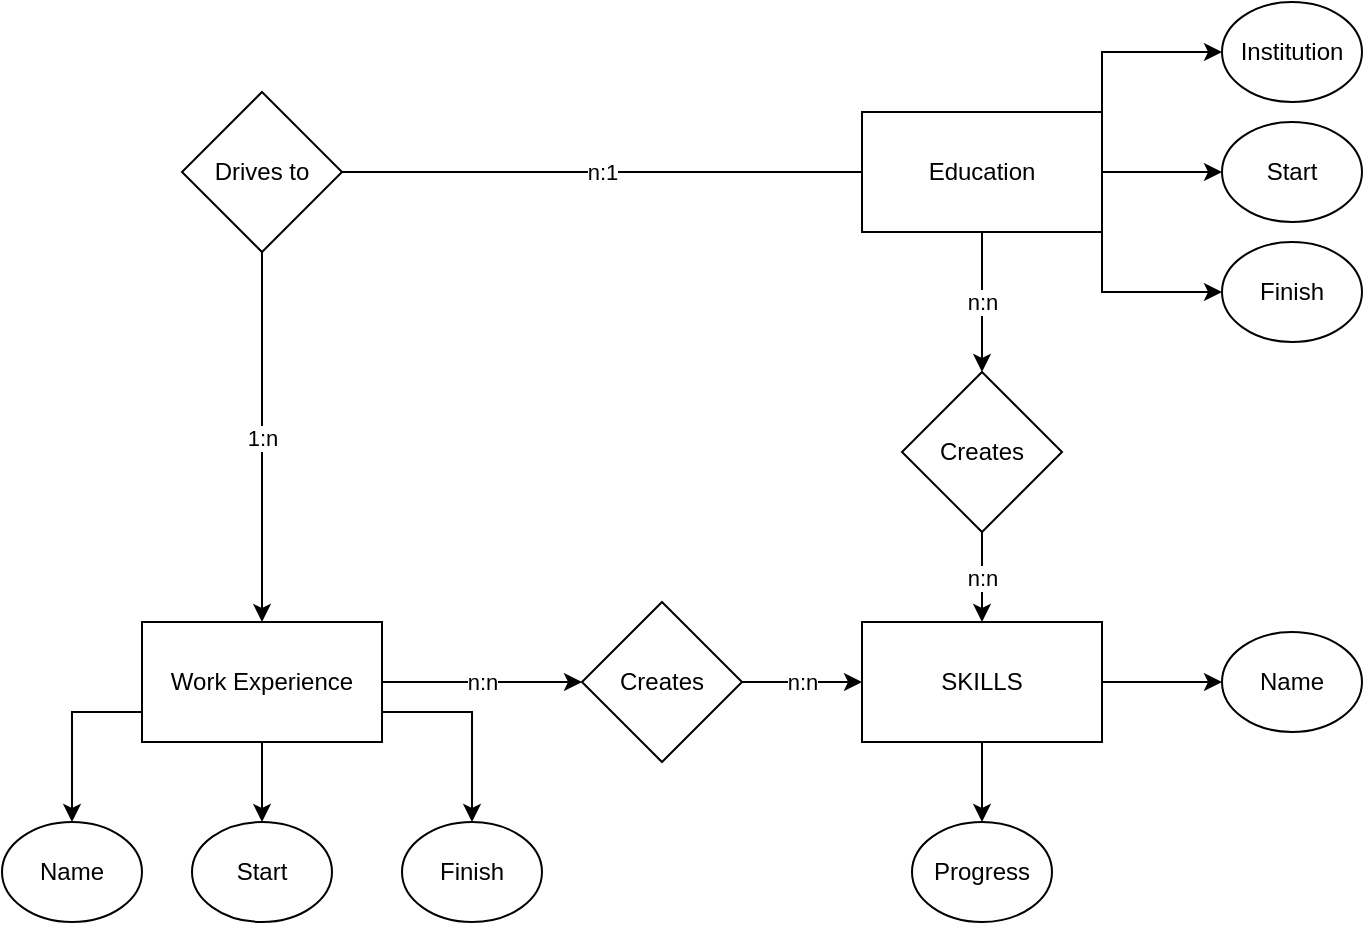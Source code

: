 <mxfile version="20.8.8" type="device"><diagram id="C5RBs43oDa-KdzZeNtuy" name="Page-1"><mxGraphModel dx="710" dy="535" grid="1" gridSize="10" guides="1" tooltips="1" connect="1" arrows="1" fold="1" page="1" pageScale="1" pageWidth="827" pageHeight="1169" math="0" shadow="0"><root><mxCell id="WIyWlLk6GJQsqaUBKTNV-0"/><mxCell id="WIyWlLk6GJQsqaUBKTNV-1" parent="WIyWlLk6GJQsqaUBKTNV-0"/><mxCell id="yeykZF1ZQmrk7Ex9_qYG-16" value="" style="edgeStyle=orthogonalEdgeStyle;rounded=0;orthogonalLoop=1;jettySize=auto;html=1;entryX=0;entryY=0.5;entryDx=0;entryDy=0;exitX=1;exitY=0;exitDx=0;exitDy=0;" parent="WIyWlLk6GJQsqaUBKTNV-1" source="yeykZF1ZQmrk7Ex9_qYG-0" target="yeykZF1ZQmrk7Ex9_qYG-4" edge="1"><mxGeometry relative="1" as="geometry"/></mxCell><mxCell id="yeykZF1ZQmrk7Ex9_qYG-17" value="" style="edgeStyle=orthogonalEdgeStyle;rounded=0;orthogonalLoop=1;jettySize=auto;html=1;entryX=0;entryY=0.5;entryDx=0;entryDy=0;" parent="WIyWlLk6GJQsqaUBKTNV-1" source="yeykZF1ZQmrk7Ex9_qYG-0" target="yeykZF1ZQmrk7Ex9_qYG-3" edge="1"><mxGeometry relative="1" as="geometry"/></mxCell><mxCell id="yeykZF1ZQmrk7Ex9_qYG-18" value="" style="edgeStyle=orthogonalEdgeStyle;rounded=0;orthogonalLoop=1;jettySize=auto;html=1;exitX=1;exitY=1;exitDx=0;exitDy=0;entryX=0;entryY=0.5;entryDx=0;entryDy=0;" parent="WIyWlLk6GJQsqaUBKTNV-1" source="yeykZF1ZQmrk7Ex9_qYG-0" target="yeykZF1ZQmrk7Ex9_qYG-1" edge="1"><mxGeometry relative="1" as="geometry"/></mxCell><mxCell id="yeykZF1ZQmrk7Ex9_qYG-39" value="n:n" style="edgeStyle=orthogonalEdgeStyle;rounded=0;orthogonalLoop=1;jettySize=auto;html=1;" parent="WIyWlLk6GJQsqaUBKTNV-1" source="yeykZF1ZQmrk7Ex9_qYG-0" target="yeykZF1ZQmrk7Ex9_qYG-38" edge="1"><mxGeometry relative="1" as="geometry"/></mxCell><mxCell id="yeykZF1ZQmrk7Ex9_qYG-0" value="Education" style="rounded=0;whiteSpace=wrap;html=1;" parent="WIyWlLk6GJQsqaUBKTNV-1" vertex="1"><mxGeometry x="440" y="95" width="120" height="60" as="geometry"/></mxCell><mxCell id="yeykZF1ZQmrk7Ex9_qYG-1" value="Finish" style="ellipse;whiteSpace=wrap;html=1;" parent="WIyWlLk6GJQsqaUBKTNV-1" vertex="1"><mxGeometry x="620" y="160" width="70" height="50" as="geometry"/></mxCell><mxCell id="yeykZF1ZQmrk7Ex9_qYG-3" value="Start" style="ellipse;whiteSpace=wrap;html=1;" parent="WIyWlLk6GJQsqaUBKTNV-1" vertex="1"><mxGeometry x="620" y="100" width="70" height="50" as="geometry"/></mxCell><mxCell id="yeykZF1ZQmrk7Ex9_qYG-4" value="Institution" style="ellipse;whiteSpace=wrap;html=1;" parent="WIyWlLk6GJQsqaUBKTNV-1" vertex="1"><mxGeometry x="620" y="40" width="70" height="50" as="geometry"/></mxCell><mxCell id="yeykZF1ZQmrk7Ex9_qYG-21" value="" style="edgeStyle=orthogonalEdgeStyle;rounded=0;orthogonalLoop=1;jettySize=auto;html=1;" parent="WIyWlLk6GJQsqaUBKTNV-1" source="yeykZF1ZQmrk7Ex9_qYG-5" target="yeykZF1ZQmrk7Ex9_qYG-7" edge="1"><mxGeometry relative="1" as="geometry"/></mxCell><mxCell id="yeykZF1ZQmrk7Ex9_qYG-23" value="" style="edgeStyle=orthogonalEdgeStyle;rounded=0;orthogonalLoop=1;jettySize=auto;html=1;exitX=1;exitY=0.75;exitDx=0;exitDy=0;" parent="WIyWlLk6GJQsqaUBKTNV-1" source="yeykZF1ZQmrk7Ex9_qYG-5" target="yeykZF1ZQmrk7Ex9_qYG-6" edge="1"><mxGeometry relative="1" as="geometry"/></mxCell><mxCell id="yeykZF1ZQmrk7Ex9_qYG-25" value="" style="edgeStyle=orthogonalEdgeStyle;rounded=0;orthogonalLoop=1;jettySize=auto;html=1;entryX=0.5;entryY=0;entryDx=0;entryDy=0;exitX=0;exitY=0.75;exitDx=0;exitDy=0;" parent="WIyWlLk6GJQsqaUBKTNV-1" source="yeykZF1ZQmrk7Ex9_qYG-5" target="yeykZF1ZQmrk7Ex9_qYG-8" edge="1"><mxGeometry relative="1" as="geometry"><mxPoint x="70" y="380" as="sourcePoint"/><mxPoint x="40" y="440" as="targetPoint"/></mxGeometry></mxCell><mxCell id="yeykZF1ZQmrk7Ex9_qYG-36" value="n:n" style="edgeStyle=orthogonalEdgeStyle;rounded=0;orthogonalLoop=1;jettySize=auto;html=1;" parent="WIyWlLk6GJQsqaUBKTNV-1" source="yeykZF1ZQmrk7Ex9_qYG-5" target="yeykZF1ZQmrk7Ex9_qYG-35" edge="1"><mxGeometry relative="1" as="geometry"/></mxCell><mxCell id="yeykZF1ZQmrk7Ex9_qYG-5" value="Work Experience" style="rounded=0;whiteSpace=wrap;html=1;" parent="WIyWlLk6GJQsqaUBKTNV-1" vertex="1"><mxGeometry x="80" y="350" width="120" height="60" as="geometry"/></mxCell><mxCell id="yeykZF1ZQmrk7Ex9_qYG-6" value="Finish" style="ellipse;whiteSpace=wrap;html=1;" parent="WIyWlLk6GJQsqaUBKTNV-1" vertex="1"><mxGeometry x="210" y="450" width="70" height="50" as="geometry"/></mxCell><mxCell id="yeykZF1ZQmrk7Ex9_qYG-7" value="Start" style="ellipse;whiteSpace=wrap;html=1;" parent="WIyWlLk6GJQsqaUBKTNV-1" vertex="1"><mxGeometry x="105" y="450" width="70" height="50" as="geometry"/></mxCell><mxCell id="yeykZF1ZQmrk7Ex9_qYG-8" value="Name" style="ellipse;whiteSpace=wrap;html=1;" parent="WIyWlLk6GJQsqaUBKTNV-1" vertex="1"><mxGeometry x="10" y="450" width="70" height="50" as="geometry"/></mxCell><mxCell id="yeykZF1ZQmrk7Ex9_qYG-19" value="" style="edgeStyle=orthogonalEdgeStyle;rounded=0;orthogonalLoop=1;jettySize=auto;html=1;" parent="WIyWlLk6GJQsqaUBKTNV-1" source="yeykZF1ZQmrk7Ex9_qYG-9" target="yeykZF1ZQmrk7Ex9_qYG-12" edge="1"><mxGeometry relative="1" as="geometry"/></mxCell><mxCell id="yeykZF1ZQmrk7Ex9_qYG-20" value="" style="edgeStyle=orthogonalEdgeStyle;rounded=0;orthogonalLoop=1;jettySize=auto;html=1;" parent="WIyWlLk6GJQsqaUBKTNV-1" source="yeykZF1ZQmrk7Ex9_qYG-9" target="yeykZF1ZQmrk7Ex9_qYG-11" edge="1"><mxGeometry relative="1" as="geometry"/></mxCell><mxCell id="yeykZF1ZQmrk7Ex9_qYG-9" value="SKILLS" style="rounded=0;whiteSpace=wrap;html=1;" parent="WIyWlLk6GJQsqaUBKTNV-1" vertex="1"><mxGeometry x="440" y="350" width="120" height="60" as="geometry"/></mxCell><mxCell id="yeykZF1ZQmrk7Ex9_qYG-11" value="Progress" style="ellipse;whiteSpace=wrap;html=1;" parent="WIyWlLk6GJQsqaUBKTNV-1" vertex="1"><mxGeometry x="465" y="450" width="70" height="50" as="geometry"/></mxCell><mxCell id="yeykZF1ZQmrk7Ex9_qYG-12" value="Name" style="ellipse;whiteSpace=wrap;html=1;" parent="WIyWlLk6GJQsqaUBKTNV-1" vertex="1"><mxGeometry x="620" y="355" width="70" height="50" as="geometry"/></mxCell><mxCell id="yeykZF1ZQmrk7Ex9_qYG-33" value="n:1" style="edgeStyle=orthogonalEdgeStyle;rounded=0;orthogonalLoop=1;jettySize=auto;html=1;entryX=1;entryY=0.5;entryDx=0;entryDy=0;endArrow=none;" parent="WIyWlLk6GJQsqaUBKTNV-1" source="yeykZF1ZQmrk7Ex9_qYG-0" target="yeykZF1ZQmrk7Ex9_qYG-32" edge="1"><mxGeometry relative="1" as="geometry"><mxPoint x="320" y="125" as="sourcePoint"/><mxPoint x="140" y="240" as="targetPoint"/></mxGeometry></mxCell><mxCell id="yeykZF1ZQmrk7Ex9_qYG-34" value="1:n" style="edgeStyle=orthogonalEdgeStyle;rounded=0;orthogonalLoop=1;jettySize=auto;html=1;" parent="WIyWlLk6GJQsqaUBKTNV-1" source="yeykZF1ZQmrk7Ex9_qYG-32" target="yeykZF1ZQmrk7Ex9_qYG-5" edge="1"><mxGeometry relative="1" as="geometry"/></mxCell><mxCell id="yeykZF1ZQmrk7Ex9_qYG-32" value="Drives to" style="rhombus;whiteSpace=wrap;html=1;rounded=0;" parent="WIyWlLk6GJQsqaUBKTNV-1" vertex="1"><mxGeometry x="100" y="85" width="80" height="80" as="geometry"/></mxCell><mxCell id="yeykZF1ZQmrk7Ex9_qYG-37" value="n:n" style="edgeStyle=orthogonalEdgeStyle;rounded=0;orthogonalLoop=1;jettySize=auto;html=1;" parent="WIyWlLk6GJQsqaUBKTNV-1" source="yeykZF1ZQmrk7Ex9_qYG-35" target="yeykZF1ZQmrk7Ex9_qYG-9" edge="1"><mxGeometry relative="1" as="geometry"/></mxCell><mxCell id="yeykZF1ZQmrk7Ex9_qYG-35" value="Creates" style="rhombus;whiteSpace=wrap;html=1;rounded=0;" parent="WIyWlLk6GJQsqaUBKTNV-1" vertex="1"><mxGeometry x="300" y="340" width="80" height="80" as="geometry"/></mxCell><mxCell id="yeykZF1ZQmrk7Ex9_qYG-40" value="n:n" style="edgeStyle=orthogonalEdgeStyle;rounded=0;orthogonalLoop=1;jettySize=auto;html=1;" parent="WIyWlLk6GJQsqaUBKTNV-1" source="yeykZF1ZQmrk7Ex9_qYG-38" target="yeykZF1ZQmrk7Ex9_qYG-9" edge="1"><mxGeometry relative="1" as="geometry"/></mxCell><mxCell id="yeykZF1ZQmrk7Ex9_qYG-38" value="Creates" style="rhombus;whiteSpace=wrap;html=1;rounded=0;" parent="WIyWlLk6GJQsqaUBKTNV-1" vertex="1"><mxGeometry x="460" y="225" width="80" height="80" as="geometry"/></mxCell></root></mxGraphModel></diagram></mxfile>